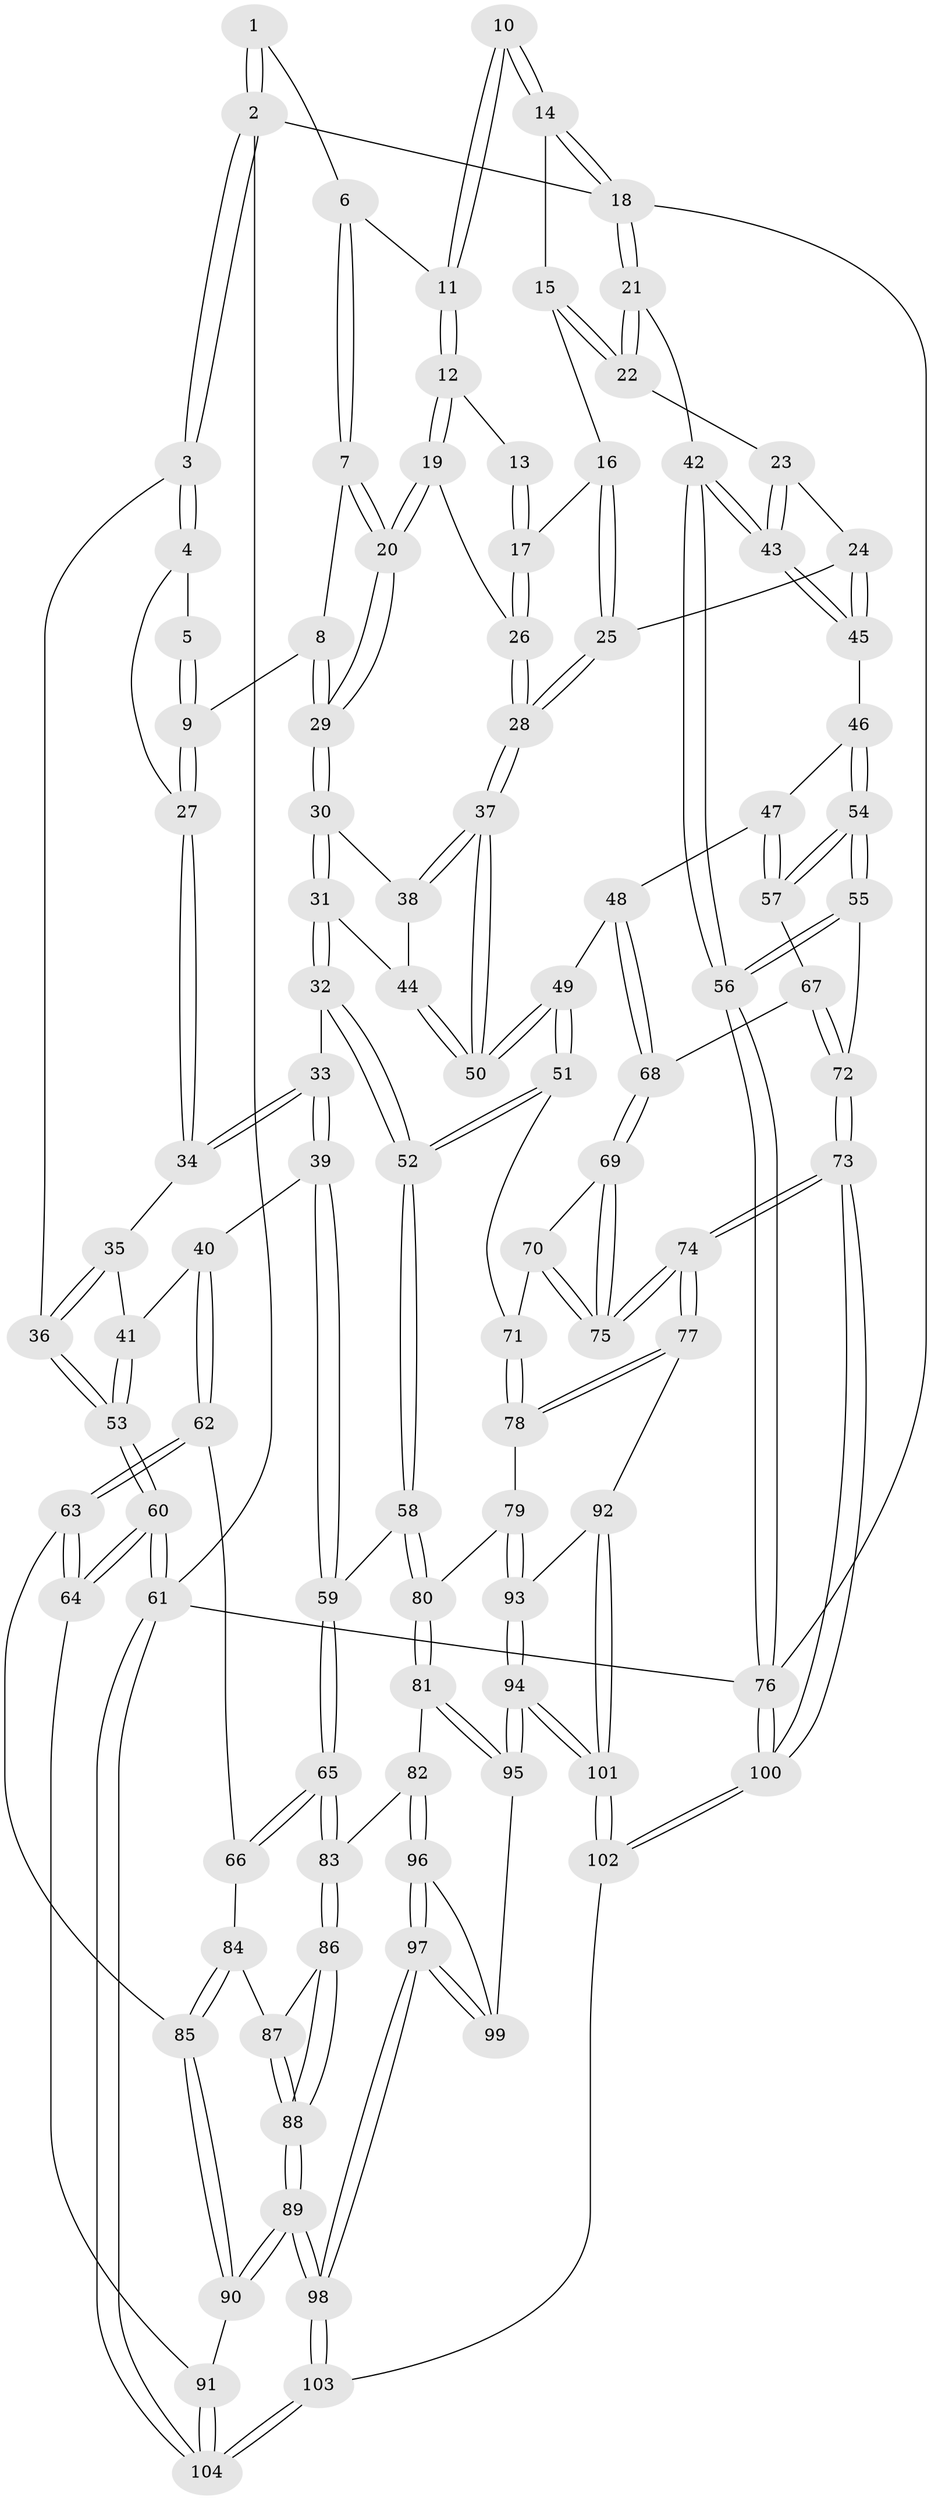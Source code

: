 // coarse degree distribution, {4: 0.3709677419354839, 8: 0.016129032258064516, 5: 0.24193548387096775, 3: 0.24193548387096775, 6: 0.11290322580645161, 2: 0.016129032258064516}
// Generated by graph-tools (version 1.1) at 2025/52/02/27/25 19:52:43]
// undirected, 104 vertices, 257 edges
graph export_dot {
graph [start="1"]
  node [color=gray90,style=filled];
  1 [pos="+0.2507592018848905+0"];
  2 [pos="+0+0"];
  3 [pos="+0+0"];
  4 [pos="+0+0.0832854385857686"];
  5 [pos="+0.19171334741162077+0.01697812066248211"];
  6 [pos="+0.41529417704745836+0"];
  7 [pos="+0.3506662533972823+0.007888612609676618"];
  8 [pos="+0.24308653342132858+0.1514404585681632"];
  9 [pos="+0.2272549928913478+0.15327133550720118"];
  10 [pos="+0.7454187760818479+0"];
  11 [pos="+0.43712469359816786+0"];
  12 [pos="+0.5168078413005736+0.12281757253769243"];
  13 [pos="+0.6255963391927853+0.039627320407833545"];
  14 [pos="+0.7665057921106705+0"];
  15 [pos="+0.7641853707280181+0.06748438080828102"];
  16 [pos="+0.7432776147740868+0.09333850581674237"];
  17 [pos="+0.6134120633408694+0.16662399765768368"];
  18 [pos="+1+0"];
  19 [pos="+0.5246629565972535+0.18776482382059326"];
  20 [pos="+0.4397944180457556+0.22295772961204235"];
  21 [pos="+1+0"];
  22 [pos="+0.8946836141010104+0.20114669884974512"];
  23 [pos="+0.8699689098742415+0.2509537773762033"];
  24 [pos="+0.759410839171772+0.3422837574173765"];
  25 [pos="+0.7332629380426294+0.3396605095138874"];
  26 [pos="+0.5737833396244116+0.20416000470761414"];
  27 [pos="+0.17628018358235456+0.1774040019313151"];
  28 [pos="+0.6797116006189088+0.347006208315215"];
  29 [pos="+0.39932518029071484+0.25495484594918766"];
  30 [pos="+0.39189217490474576+0.29226852721850644"];
  31 [pos="+0.3316557597245357+0.3925290653111513"];
  32 [pos="+0.32917767007571896+0.39463071075549616"];
  33 [pos="+0.25729339819700864+0.42911792444917973"];
  34 [pos="+0.16662026539239377+0.23289654744802107"];
  35 [pos="+0.13248804515495635+0.25808415074091523"];
  36 [pos="+0+0.3286464853297007"];
  37 [pos="+0.65268887655726+0.38211211556909475"];
  38 [pos="+0.4766911176257005+0.3472026492756159"];
  39 [pos="+0.22505803473193217+0.47170842850804223"];
  40 [pos="+0.21669368609373865+0.47658735661932206"];
  41 [pos="+0.0539684387457168+0.42324272461275964"];
  42 [pos="+1+0.4821614942833674"];
  43 [pos="+1+0.4519723402211903"];
  44 [pos="+0.5041928023579244+0.4547837865518834"];
  45 [pos="+0.8169800400375122+0.4106377930147646"];
  46 [pos="+0.8194324173354911+0.506294154916144"];
  47 [pos="+0.7755096073735359+0.5335365296631235"];
  48 [pos="+0.6693874957905865+0.5539371882876087"];
  49 [pos="+0.5909468710051488+0.5199532431285158"];
  50 [pos="+0.5911890182267996+0.5158101900449978"];
  51 [pos="+0.531738696391428+0.6036701501995562"];
  52 [pos="+0.5013961272362204+0.6142988070486901"];
  53 [pos="+0+0.4106785544447896"];
  54 [pos="+0.9097036872821808+0.6118783316795715"];
  55 [pos="+1+0.6817921950187495"];
  56 [pos="+1+0.6840433608762302"];
  57 [pos="+0.7808995605865123+0.6274466591617983"];
  58 [pos="+0.4418333372377937+0.6530893896115745"];
  59 [pos="+0.43915467904857125+0.653427981637886"];
  60 [pos="+0+0.6963439444569697"];
  61 [pos="+0+1"];
  62 [pos="+0.169735576705405+0.620775351590258"];
  63 [pos="+0.07504482913657402+0.6783709261249724"];
  64 [pos="+0+0.71063714054938"];
  65 [pos="+0.32449805225110845+0.7315030618873082"];
  66 [pos="+0.27975954596237124+0.7154136662789864"];
  67 [pos="+0.7524334508793569+0.641151014660968"];
  68 [pos="+0.7435560093700077+0.6406076895903593"];
  69 [pos="+0.7378031571953851+0.6482180070720022"];
  70 [pos="+0.6550811617504081+0.6825898226972925"];
  71 [pos="+0.5431748468892552+0.618438342491324"];
  72 [pos="+0.8296260846436355+0.7741097076955792"];
  73 [pos="+0.7492600020893855+0.8403634169587061"];
  74 [pos="+0.7130139076340203+0.8298846629925671"];
  75 [pos="+0.7047802739118492+0.7739679043291863"];
  76 [pos="+1+1"];
  77 [pos="+0.6865978975477446+0.8345806085509482"];
  78 [pos="+0.596765916105526+0.7632444047158711"];
  79 [pos="+0.5150922446714529+0.8035808775846734"];
  80 [pos="+0.4831269093342867+0.7915713376453228"];
  81 [pos="+0.46980786446940986+0.8103673755261379"];
  82 [pos="+0.35737177442016727+0.8219573176576551"];
  83 [pos="+0.3269960673896002+0.7865389570664376"];
  84 [pos="+0.19711125551379496+0.7906773108302053"];
  85 [pos="+0.16638554873592407+0.7922773381478795"];
  86 [pos="+0.27762864613853727+0.8407066943116323"];
  87 [pos="+0.19735630703830462+0.7910336648142671"];
  88 [pos="+0.23672955178768526+0.9085790458303137"];
  89 [pos="+0.22651638381580305+0.9358541252322964"];
  90 [pos="+0.13228715422711737+0.8904078222395909"];
  91 [pos="+0.11123671261531395+0.890814885430275"];
  92 [pos="+0.6764222604313105+0.842662083200773"];
  93 [pos="+0.5348297961268985+0.8345982077910084"];
  94 [pos="+0.5192637501627259+0.9753598981660566"];
  95 [pos="+0.4522450368930819+0.898413156330781"];
  96 [pos="+0.3618349646723728+0.8331087826656388"];
  97 [pos="+0.28120089720869895+1"];
  98 [pos="+0.27011978772589523+1"];
  99 [pos="+0.40847845437157887+0.8887506124212726"];
  100 [pos="+1+1"];
  101 [pos="+0.5367640596364183+1"];
  102 [pos="+0.5256035424914499+1"];
  103 [pos="+0.2958827203243537+1"];
  104 [pos="+0+1"];
  1 -- 2;
  1 -- 2;
  1 -- 6;
  2 -- 3;
  2 -- 3;
  2 -- 18;
  2 -- 61;
  3 -- 4;
  3 -- 4;
  3 -- 36;
  4 -- 5;
  4 -- 27;
  5 -- 9;
  5 -- 9;
  6 -- 7;
  6 -- 7;
  6 -- 11;
  7 -- 8;
  7 -- 20;
  7 -- 20;
  8 -- 9;
  8 -- 29;
  8 -- 29;
  9 -- 27;
  9 -- 27;
  10 -- 11;
  10 -- 11;
  10 -- 14;
  10 -- 14;
  11 -- 12;
  11 -- 12;
  12 -- 13;
  12 -- 19;
  12 -- 19;
  13 -- 17;
  13 -- 17;
  14 -- 15;
  14 -- 18;
  14 -- 18;
  15 -- 16;
  15 -- 22;
  15 -- 22;
  16 -- 17;
  16 -- 25;
  16 -- 25;
  17 -- 26;
  17 -- 26;
  18 -- 21;
  18 -- 21;
  18 -- 76;
  19 -- 20;
  19 -- 20;
  19 -- 26;
  20 -- 29;
  20 -- 29;
  21 -- 22;
  21 -- 22;
  21 -- 42;
  22 -- 23;
  23 -- 24;
  23 -- 43;
  23 -- 43;
  24 -- 25;
  24 -- 45;
  24 -- 45;
  25 -- 28;
  25 -- 28;
  26 -- 28;
  26 -- 28;
  27 -- 34;
  27 -- 34;
  28 -- 37;
  28 -- 37;
  29 -- 30;
  29 -- 30;
  30 -- 31;
  30 -- 31;
  30 -- 38;
  31 -- 32;
  31 -- 32;
  31 -- 44;
  32 -- 33;
  32 -- 52;
  32 -- 52;
  33 -- 34;
  33 -- 34;
  33 -- 39;
  33 -- 39;
  34 -- 35;
  35 -- 36;
  35 -- 36;
  35 -- 41;
  36 -- 53;
  36 -- 53;
  37 -- 38;
  37 -- 38;
  37 -- 50;
  37 -- 50;
  38 -- 44;
  39 -- 40;
  39 -- 59;
  39 -- 59;
  40 -- 41;
  40 -- 62;
  40 -- 62;
  41 -- 53;
  41 -- 53;
  42 -- 43;
  42 -- 43;
  42 -- 56;
  42 -- 56;
  43 -- 45;
  43 -- 45;
  44 -- 50;
  44 -- 50;
  45 -- 46;
  46 -- 47;
  46 -- 54;
  46 -- 54;
  47 -- 48;
  47 -- 57;
  47 -- 57;
  48 -- 49;
  48 -- 68;
  48 -- 68;
  49 -- 50;
  49 -- 50;
  49 -- 51;
  49 -- 51;
  51 -- 52;
  51 -- 52;
  51 -- 71;
  52 -- 58;
  52 -- 58;
  53 -- 60;
  53 -- 60;
  54 -- 55;
  54 -- 55;
  54 -- 57;
  54 -- 57;
  55 -- 56;
  55 -- 56;
  55 -- 72;
  56 -- 76;
  56 -- 76;
  57 -- 67;
  58 -- 59;
  58 -- 80;
  58 -- 80;
  59 -- 65;
  59 -- 65;
  60 -- 61;
  60 -- 61;
  60 -- 64;
  60 -- 64;
  61 -- 104;
  61 -- 104;
  61 -- 76;
  62 -- 63;
  62 -- 63;
  62 -- 66;
  63 -- 64;
  63 -- 64;
  63 -- 85;
  64 -- 91;
  65 -- 66;
  65 -- 66;
  65 -- 83;
  65 -- 83;
  66 -- 84;
  67 -- 68;
  67 -- 72;
  67 -- 72;
  68 -- 69;
  68 -- 69;
  69 -- 70;
  69 -- 75;
  69 -- 75;
  70 -- 71;
  70 -- 75;
  70 -- 75;
  71 -- 78;
  71 -- 78;
  72 -- 73;
  72 -- 73;
  73 -- 74;
  73 -- 74;
  73 -- 100;
  73 -- 100;
  74 -- 75;
  74 -- 75;
  74 -- 77;
  74 -- 77;
  76 -- 100;
  76 -- 100;
  77 -- 78;
  77 -- 78;
  77 -- 92;
  78 -- 79;
  79 -- 80;
  79 -- 93;
  79 -- 93;
  80 -- 81;
  80 -- 81;
  81 -- 82;
  81 -- 95;
  81 -- 95;
  82 -- 83;
  82 -- 96;
  82 -- 96;
  83 -- 86;
  83 -- 86;
  84 -- 85;
  84 -- 85;
  84 -- 87;
  85 -- 90;
  85 -- 90;
  86 -- 87;
  86 -- 88;
  86 -- 88;
  87 -- 88;
  87 -- 88;
  88 -- 89;
  88 -- 89;
  89 -- 90;
  89 -- 90;
  89 -- 98;
  89 -- 98;
  90 -- 91;
  91 -- 104;
  91 -- 104;
  92 -- 93;
  92 -- 101;
  92 -- 101;
  93 -- 94;
  93 -- 94;
  94 -- 95;
  94 -- 95;
  94 -- 101;
  94 -- 101;
  95 -- 99;
  96 -- 97;
  96 -- 97;
  96 -- 99;
  97 -- 98;
  97 -- 98;
  97 -- 99;
  97 -- 99;
  98 -- 103;
  98 -- 103;
  100 -- 102;
  100 -- 102;
  101 -- 102;
  101 -- 102;
  102 -- 103;
  103 -- 104;
  103 -- 104;
}
